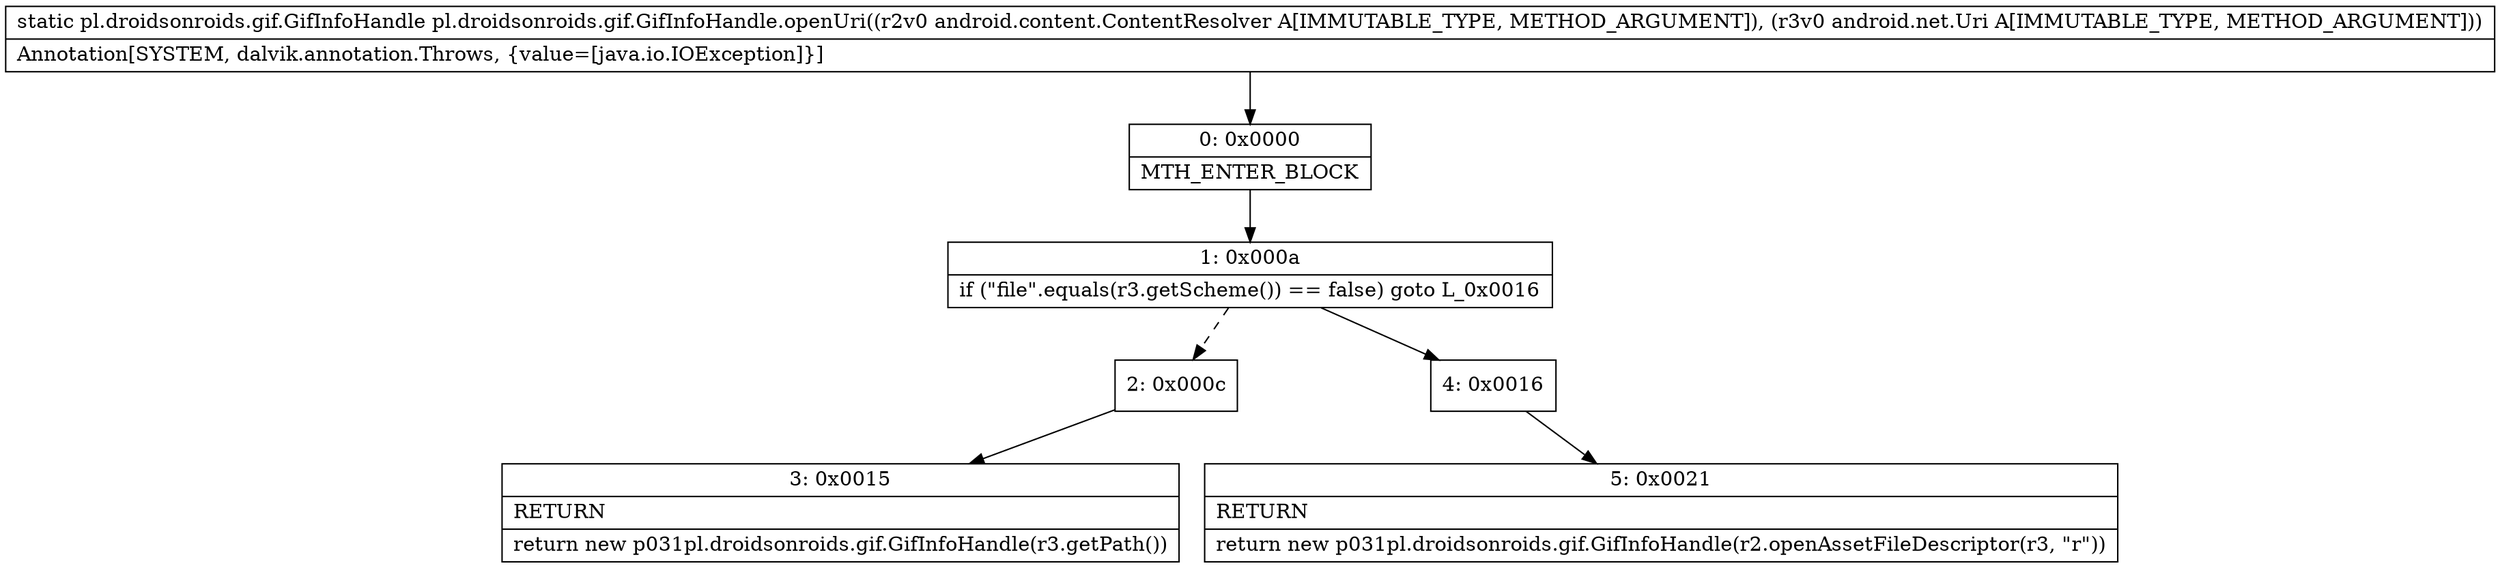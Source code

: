 digraph "CFG forpl.droidsonroids.gif.GifInfoHandle.openUri(Landroid\/content\/ContentResolver;Landroid\/net\/Uri;)Lpl\/droidsonroids\/gif\/GifInfoHandle;" {
Node_0 [shape=record,label="{0\:\ 0x0000|MTH_ENTER_BLOCK\l}"];
Node_1 [shape=record,label="{1\:\ 0x000a|if (\"file\".equals(r3.getScheme()) == false) goto L_0x0016\l}"];
Node_2 [shape=record,label="{2\:\ 0x000c}"];
Node_3 [shape=record,label="{3\:\ 0x0015|RETURN\l|return new p031pl.droidsonroids.gif.GifInfoHandle(r3.getPath())\l}"];
Node_4 [shape=record,label="{4\:\ 0x0016}"];
Node_5 [shape=record,label="{5\:\ 0x0021|RETURN\l|return new p031pl.droidsonroids.gif.GifInfoHandle(r2.openAssetFileDescriptor(r3, \"r\"))\l}"];
MethodNode[shape=record,label="{static pl.droidsonroids.gif.GifInfoHandle pl.droidsonroids.gif.GifInfoHandle.openUri((r2v0 android.content.ContentResolver A[IMMUTABLE_TYPE, METHOD_ARGUMENT]), (r3v0 android.net.Uri A[IMMUTABLE_TYPE, METHOD_ARGUMENT]))  | Annotation[SYSTEM, dalvik.annotation.Throws, \{value=[java.io.IOException]\}]\l}"];
MethodNode -> Node_0;
Node_0 -> Node_1;
Node_1 -> Node_2[style=dashed];
Node_1 -> Node_4;
Node_2 -> Node_3;
Node_4 -> Node_5;
}

